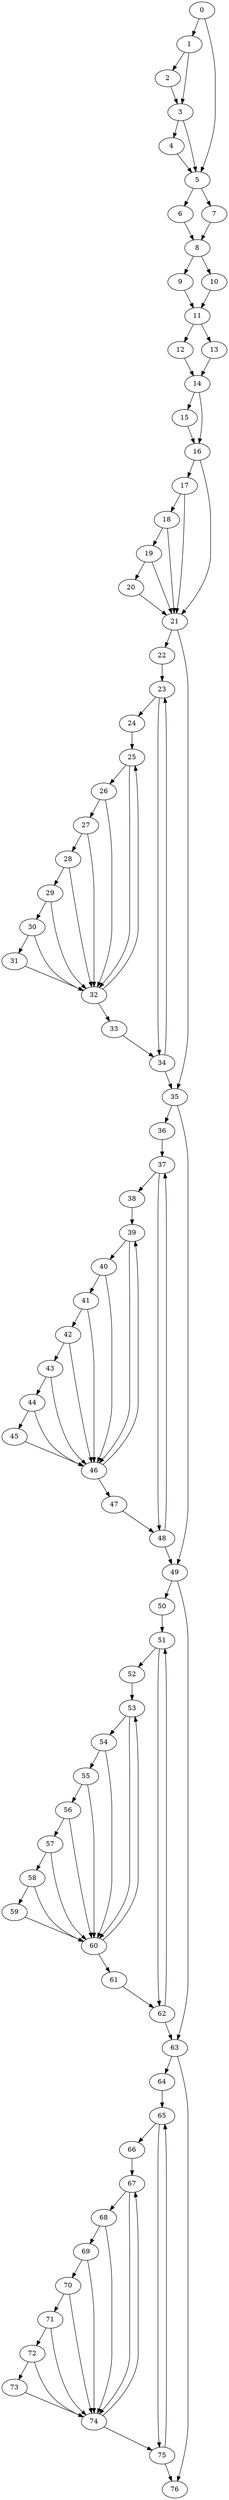 digraph {
	0
	1
	2
	3
	4
	5
	6
	7
	8
	9
	10
	11
	12
	13
	14
	15
	16
	17
	18
	19
	20
	21
	22
	23
	24
	25
	26
	27
	28
	29
	30
	31
	32
	33
	34
	35
	36
	37
	38
	39
	40
	41
	42
	43
	44
	45
	46
	47
	48
	49
	50
	51
	52
	53
	54
	55
	56
	57
	58
	59
	60
	61
	62
	63
	64
	65
	66
	67
	68
	69
	70
	71
	72
	73
	74
	75
	76
	12 -> 14
	13 -> 14
	23 -> 24
	46 -> 39
	38 -> 39
	41 -> 42
	35 -> 49
	48 -> 49
	63 -> 64
	65 -> 66
	67 -> 68
	69 -> 70
	5 -> 6
	26 -> 27
	51 -> 52
	55 -> 56
	61 -> 62
	51 -> 62
	63 -> 76
	75 -> 76
	29 -> 32
	30 -> 32
	31 -> 32
	25 -> 32
	26 -> 32
	27 -> 32
	28 -> 32
	42 -> 43
	39 -> 46
	40 -> 46
	41 -> 46
	42 -> 46
	43 -> 46
	44 -> 46
	45 -> 46
	50 -> 51
	62 -> 51
	60 -> 53
	52 -> 53
	66 -> 67
	74 -> 67
	16 -> 17
	35 -> 36
	37 -> 38
	40 -> 41
	44 -> 45
	70 -> 71
	9 -> 11
	10 -> 11
	14 -> 16
	15 -> 16
	29 -> 30
	53 -> 54
	58 -> 59
	60 -> 61
	2 -> 3
	1 -> 3
	3 -> 4
	17 -> 18
	68 -> 69
	67 -> 74
	68 -> 74
	69 -> 74
	70 -> 74
	71 -> 74
	72 -> 74
	73 -> 74
	14 -> 15
	16 -> 21
	17 -> 21
	18 -> 21
	19 -> 21
	20 -> 21
	27 -> 28
	32 -> 33
	37 -> 48
	47 -> 48
	8 -> 10
	21 -> 22
	25 -> 26
	39 -> 40
	65 -> 75
	74 -> 75
	0 -> 1
	19 -> 20
	28 -> 29
	57 -> 58
	71 -> 72
	24 -> 25
	32 -> 25
	49 -> 63
	62 -> 63
	5 -> 7
	6 -> 8
	7 -> 8
	72 -> 73
	11 -> 13
	22 -> 23
	34 -> 23
	30 -> 31
	54 -> 60
	55 -> 60
	56 -> 60
	57 -> 60
	58 -> 60
	59 -> 60
	53 -> 60
	36 -> 37
	48 -> 37
	1 -> 2
	23 -> 34
	33 -> 34
	21 -> 35
	34 -> 35
	43 -> 44
	49 -> 50
	18 -> 19
	0 -> 5
	3 -> 5
	4 -> 5
	8 -> 9
	11 -> 12
	46 -> 47
	54 -> 55
	56 -> 57
	64 -> 65
	75 -> 65
}
